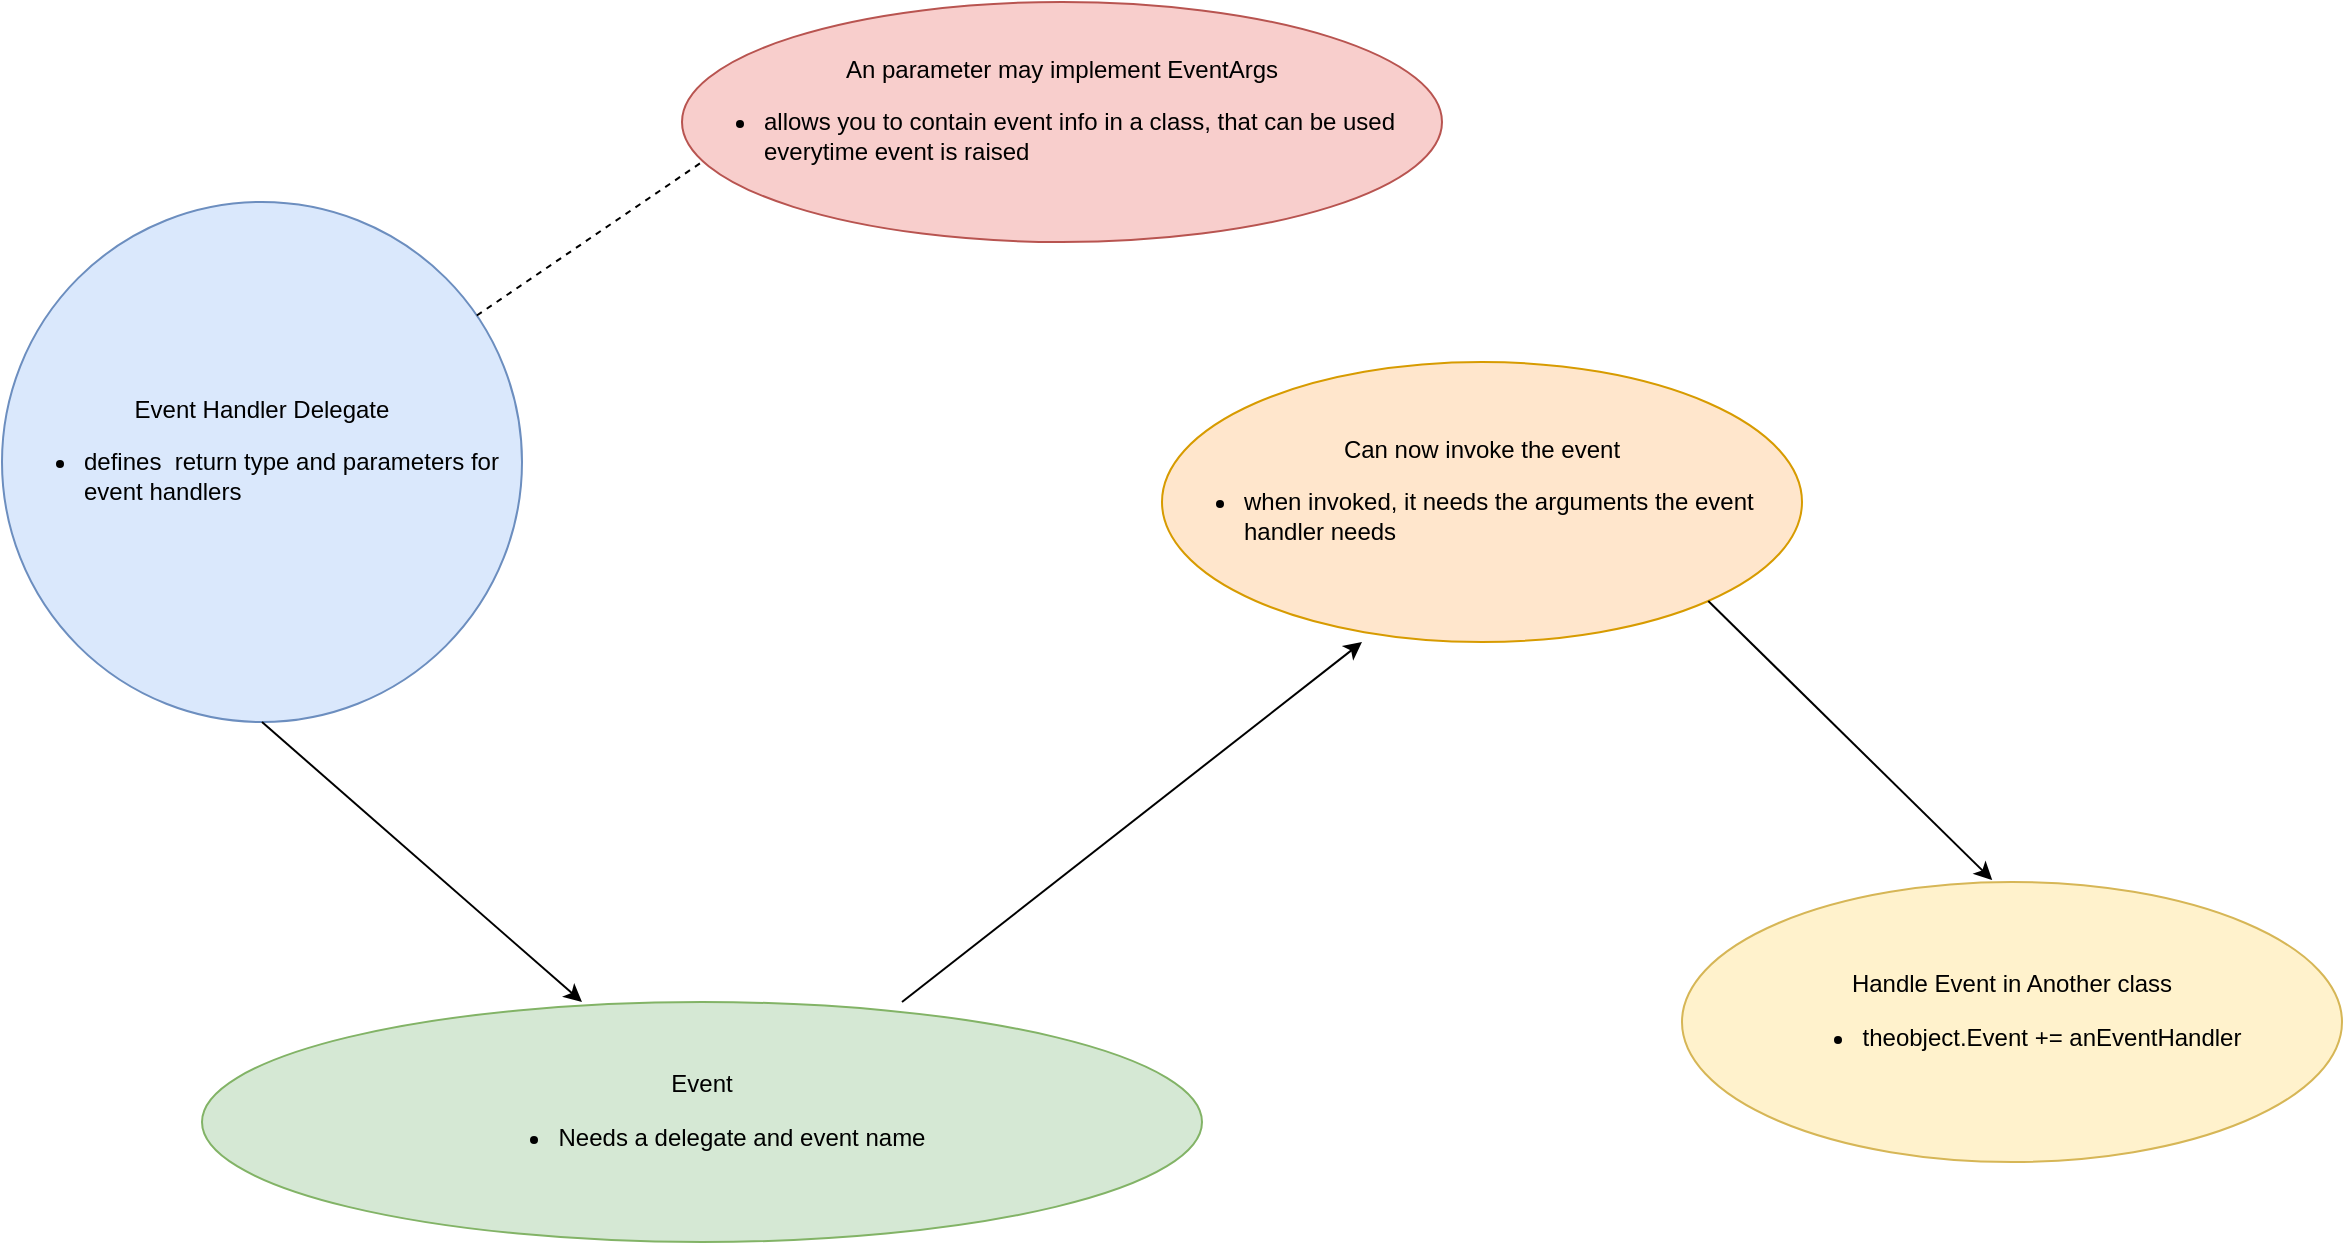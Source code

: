 <mxfile version="21.1.9" type="device">
  <diagram name="Page-1" id="qL5SCBdXm7aE8vshen_M">
    <mxGraphModel dx="1434" dy="718" grid="1" gridSize="10" guides="1" tooltips="1" connect="1" arrows="1" fold="1" page="1" pageScale="1" pageWidth="850" pageHeight="1100" math="0" shadow="0">
      <root>
        <mxCell id="0" />
        <mxCell id="1" parent="0" />
        <mxCell id="5xxlPet6-XiZ8pjPKJ0_-1" value="&lt;div&gt;Event Handler Delegate&lt;br&gt;&lt;div align=&quot;left&quot;&gt;&lt;ul&gt;&lt;li&gt;defines&amp;nbsp; return type and parameters for event handlers&lt;br&gt;&lt;/li&gt;&lt;/ul&gt;&lt;/div&gt;&lt;/div&gt;" style="ellipse;whiteSpace=wrap;html=1;aspect=fixed;fillColor=#dae8fc;strokeColor=#6c8ebf;" vertex="1" parent="1">
          <mxGeometry x="110" y="150" width="260" height="260" as="geometry" />
        </mxCell>
        <mxCell id="5xxlPet6-XiZ8pjPKJ0_-2" value="" style="endArrow=classic;html=1;rounded=0;exitX=0.5;exitY=1;exitDx=0;exitDy=0;" edge="1" parent="1" source="5xxlPet6-XiZ8pjPKJ0_-1">
          <mxGeometry width="50" height="50" relative="1" as="geometry">
            <mxPoint x="340" y="500" as="sourcePoint" />
            <mxPoint x="400" y="550" as="targetPoint" />
          </mxGeometry>
        </mxCell>
        <mxCell id="5xxlPet6-XiZ8pjPKJ0_-4" value="&lt;div&gt;Event&lt;/div&gt;&lt;div align=&quot;left&quot;&gt;&lt;ul&gt;&lt;li&gt;Needs a delegate and event name&lt;br&gt;&lt;/li&gt;&lt;/ul&gt;&lt;/div&gt;" style="ellipse;whiteSpace=wrap;html=1;fillColor=#d5e8d4;strokeColor=#82b366;" vertex="1" parent="1">
          <mxGeometry x="210" y="550" width="500" height="120" as="geometry" />
        </mxCell>
        <mxCell id="5xxlPet6-XiZ8pjPKJ0_-5" value="" style="endArrow=classic;html=1;rounded=0;" edge="1" parent="1">
          <mxGeometry width="50" height="50" relative="1" as="geometry">
            <mxPoint x="560" y="550" as="sourcePoint" />
            <mxPoint x="790" y="370" as="targetPoint" />
          </mxGeometry>
        </mxCell>
        <mxCell id="5xxlPet6-XiZ8pjPKJ0_-6" value="Can now invoke the event&lt;br&gt;&lt;div align=&quot;left&quot;&gt;&lt;ul&gt;&lt;li&gt;when invoked, it needs the arguments the event handler needs&lt;br&gt;&lt;/li&gt;&lt;/ul&gt;&lt;/div&gt;" style="ellipse;whiteSpace=wrap;html=1;fillColor=#ffe6cc;strokeColor=#d79b00;" vertex="1" parent="1">
          <mxGeometry x="690" y="230" width="320" height="140" as="geometry" />
        </mxCell>
        <mxCell id="5xxlPet6-XiZ8pjPKJ0_-7" value="&lt;div&gt;Handle Event in Another class&lt;/div&gt;&lt;div align=&quot;left&quot;&gt;&lt;ul&gt;&lt;li&gt;theobject.Event += anEventHandler&lt;br&gt;&lt;/li&gt;&lt;/ul&gt;&lt;/div&gt;" style="ellipse;whiteSpace=wrap;html=1;fillColor=#fff2cc;strokeColor=#d6b656;" vertex="1" parent="1">
          <mxGeometry x="950" y="490" width="330" height="140" as="geometry" />
        </mxCell>
        <mxCell id="5xxlPet6-XiZ8pjPKJ0_-8" value="" style="endArrow=classic;html=1;rounded=0;exitX=1;exitY=1;exitDx=0;exitDy=0;entryX=0.47;entryY=-0.007;entryDx=0;entryDy=0;entryPerimeter=0;" edge="1" parent="1" source="5xxlPet6-XiZ8pjPKJ0_-6" target="5xxlPet6-XiZ8pjPKJ0_-7">
          <mxGeometry width="50" height="50" relative="1" as="geometry">
            <mxPoint x="1040" y="410" as="sourcePoint" />
            <mxPoint x="1090" y="360" as="targetPoint" />
          </mxGeometry>
        </mxCell>
        <mxCell id="5xxlPet6-XiZ8pjPKJ0_-9" value="" style="endArrow=none;dashed=1;html=1;rounded=0;" edge="1" parent="1" source="5xxlPet6-XiZ8pjPKJ0_-1">
          <mxGeometry width="50" height="50" relative="1" as="geometry">
            <mxPoint x="410" y="180" as="sourcePoint" />
            <mxPoint x="460" y="130" as="targetPoint" />
          </mxGeometry>
        </mxCell>
        <mxCell id="5xxlPet6-XiZ8pjPKJ0_-10" value="An parameter may implement EventArgs&lt;br&gt;&lt;div align=&quot;left&quot;&gt;&lt;ul&gt;&lt;li&gt;allows you to contain event info in a class, that can be used everytime event is raised&lt;br&gt;&lt;/li&gt;&lt;/ul&gt;&lt;/div&gt;" style="ellipse;whiteSpace=wrap;html=1;fillColor=#f8cecc;strokeColor=#b85450;" vertex="1" parent="1">
          <mxGeometry x="450" y="50" width="380" height="120" as="geometry" />
        </mxCell>
      </root>
    </mxGraphModel>
  </diagram>
</mxfile>
